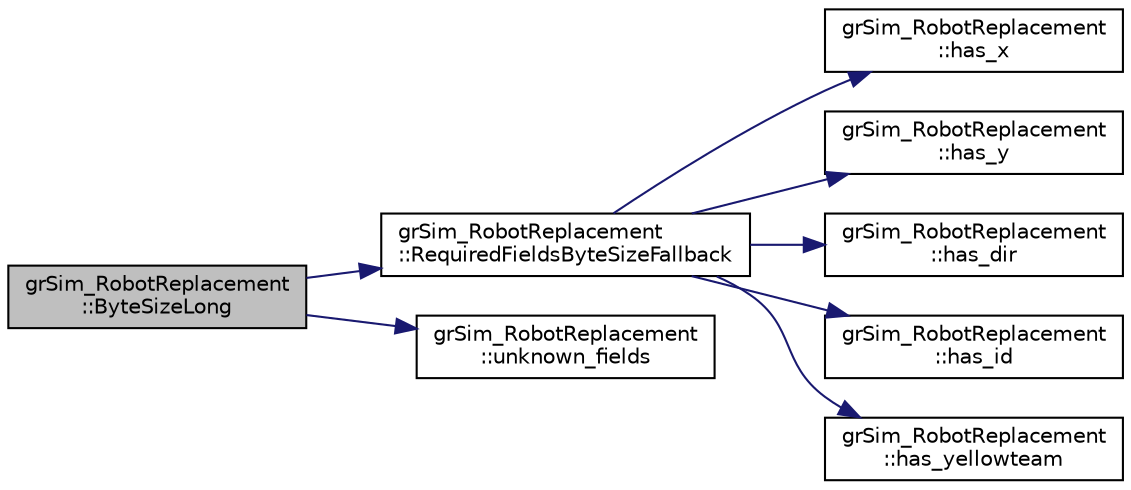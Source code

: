 digraph "grSim_RobotReplacement::ByteSizeLong"
{
 // INTERACTIVE_SVG=YES
  edge [fontname="Helvetica",fontsize="10",labelfontname="Helvetica",labelfontsize="10"];
  node [fontname="Helvetica",fontsize="10",shape=record];
  rankdir="LR";
  Node1 [label="grSim_RobotReplacement\l::ByteSizeLong",height=0.2,width=0.4,color="black", fillcolor="grey75", style="filled", fontcolor="black"];
  Node1 -> Node2 [color="midnightblue",fontsize="10",style="solid",fontname="Helvetica"];
  Node2 [label="grSim_RobotReplacement\l::RequiredFieldsByteSizeFallback",height=0.2,width=0.4,color="black", fillcolor="white", style="filled",URL="$d5/da8/classgr_sim___robot_replacement.html#a92c9493831ac2170e464b07c95143b56"];
  Node2 -> Node3 [color="midnightblue",fontsize="10",style="solid",fontname="Helvetica"];
  Node3 [label="grSim_RobotReplacement\l::has_x",height=0.2,width=0.4,color="black", fillcolor="white", style="filled",URL="$d5/da8/classgr_sim___robot_replacement.html#acfcdd7fc2d61dd9e564572af73821e66"];
  Node2 -> Node4 [color="midnightblue",fontsize="10",style="solid",fontname="Helvetica"];
  Node4 [label="grSim_RobotReplacement\l::has_y",height=0.2,width=0.4,color="black", fillcolor="white", style="filled",URL="$d5/da8/classgr_sim___robot_replacement.html#ad6e3855d3220c7f6c68351d0c595c9fb"];
  Node2 -> Node5 [color="midnightblue",fontsize="10",style="solid",fontname="Helvetica"];
  Node5 [label="grSim_RobotReplacement\l::has_dir",height=0.2,width=0.4,color="black", fillcolor="white", style="filled",URL="$d5/da8/classgr_sim___robot_replacement.html#a0c453b87b3fece57ebcad6616ced92d0"];
  Node2 -> Node6 [color="midnightblue",fontsize="10",style="solid",fontname="Helvetica"];
  Node6 [label="grSim_RobotReplacement\l::has_id",height=0.2,width=0.4,color="black", fillcolor="white", style="filled",URL="$d5/da8/classgr_sim___robot_replacement.html#af957b1d39930964f86fb528936d94cbf"];
  Node2 -> Node7 [color="midnightblue",fontsize="10",style="solid",fontname="Helvetica"];
  Node7 [label="grSim_RobotReplacement\l::has_yellowteam",height=0.2,width=0.4,color="black", fillcolor="white", style="filled",URL="$d5/da8/classgr_sim___robot_replacement.html#a75517bc58bf148db35c91987f5e15b88"];
  Node1 -> Node8 [color="midnightblue",fontsize="10",style="solid",fontname="Helvetica"];
  Node8 [label="grSim_RobotReplacement\l::unknown_fields",height=0.2,width=0.4,color="black", fillcolor="white", style="filled",URL="$d5/da8/classgr_sim___robot_replacement.html#a7128622825c3a0045de7f50574e34297"];
}
